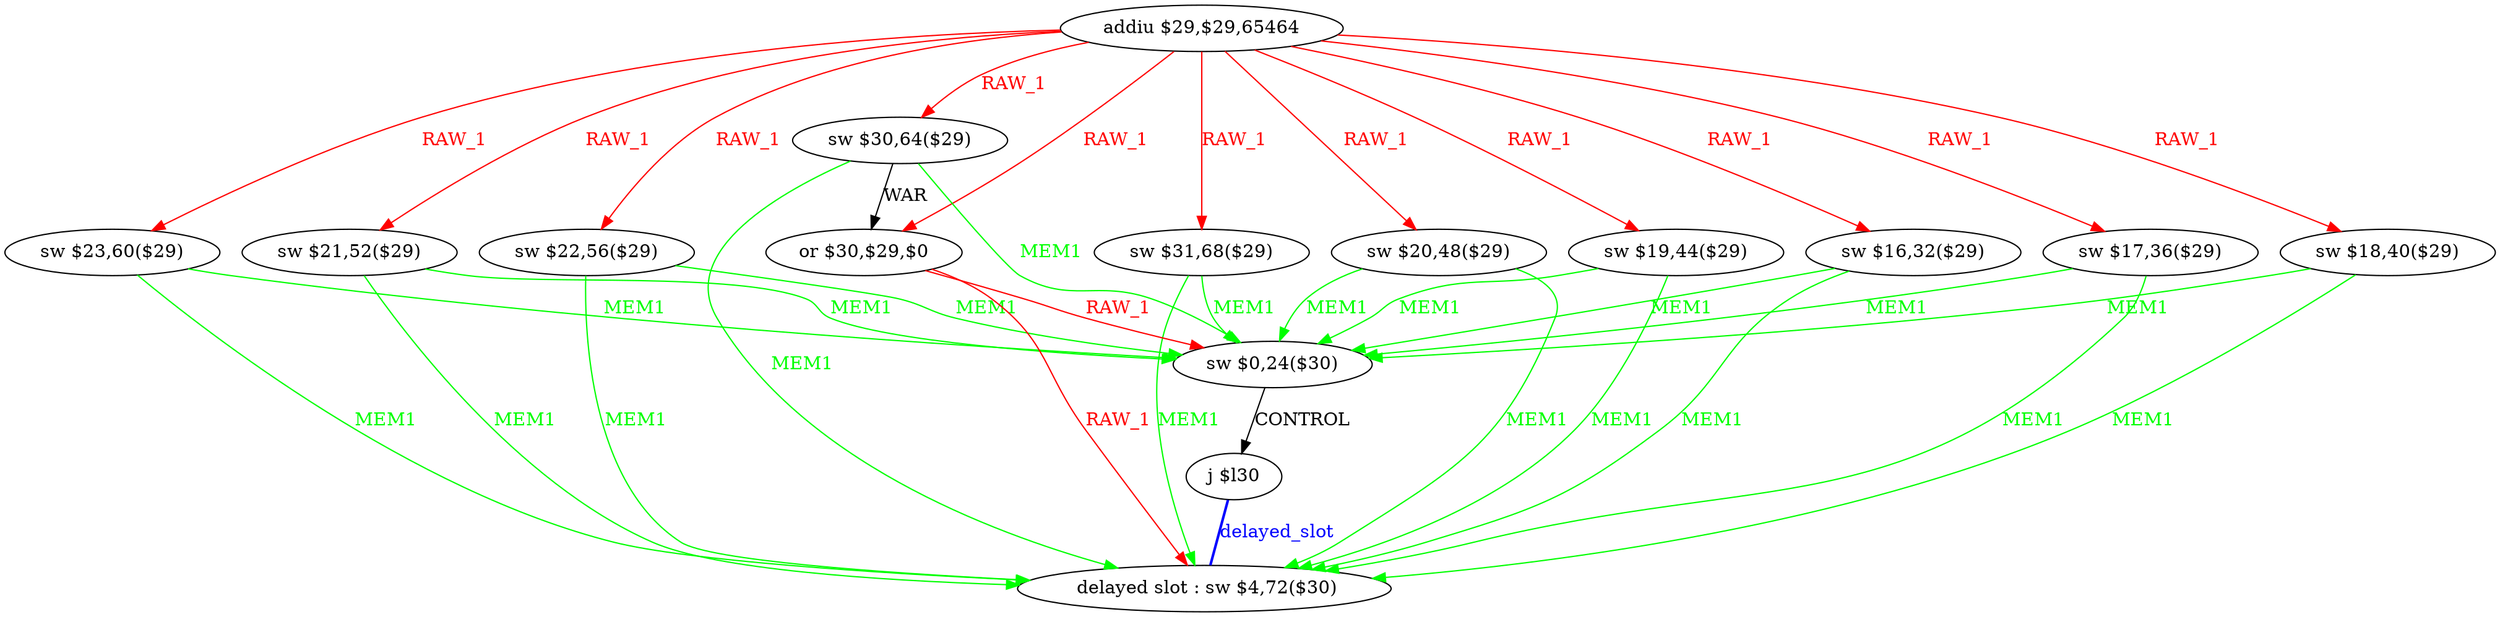 digraph G1 {
node [shape = ellipse];
i14 [label = " delayed slot : sw $4,72($30)"] ;
i13 ->  i14 [style = bold, dir= none, fontcolor = blue, color = blue, label= "delayed_slot"];
i13 [label = "j $l30"] ;
i0 [label = "addiu $29,$29,65464"] ;
i0 ->  i1 [color = red, fontcolor = red, label= "RAW_1"];
i0 ->  i2 [color = red, fontcolor = red, label= "RAW_1"];
i0 ->  i3 [color = red, fontcolor = red, label= "RAW_1"];
i0 ->  i4 [color = red, fontcolor = red, label= "RAW_1"];
i0 ->  i5 [color = red, fontcolor = red, label= "RAW_1"];
i0 ->  i6 [color = red, fontcolor = red, label= "RAW_1"];
i0 ->  i7 [color = red, fontcolor = red, label= "RAW_1"];
i0 ->  i8 [color = red, fontcolor = red, label= "RAW_1"];
i0 ->  i9 [color = red, fontcolor = red, label= "RAW_1"];
i0 ->  i10 [color = red, fontcolor = red, label= "RAW_1"];
i0 ->  i11 [color = red, fontcolor = red, label= "RAW_1"];
i1 [label = "sw $30,64($29)"] ;
i1 ->  i11 [label= "WAR"];
i1 ->  i12 [color = green, fontcolor = green, label= "MEM1"];
i1 ->  i14 [color = green, fontcolor = green, label= "MEM1"];
i11 [label = "or $30,$29,$0"] ;
i11 ->  i12 [color = red, fontcolor = red, label= "RAW_1"];
i11 ->  i14 [color = red, fontcolor = red, label= "RAW_1"];
i12 [label = "sw $0,24($30)"] ;
i12 ->  i13 [label= "CONTROL"];
i2 [label = "sw $31,68($29)"] ;
i2 ->  i12 [color = green, fontcolor = green, label= "MEM1"];
i2 ->  i14 [color = green, fontcolor = green, label= "MEM1"];
i3 [label = "sw $23,60($29)"] ;
i3 ->  i12 [color = green, fontcolor = green, label= "MEM1"];
i3 ->  i14 [color = green, fontcolor = green, label= "MEM1"];
i4 [label = "sw $22,56($29)"] ;
i4 ->  i12 [color = green, fontcolor = green, label= "MEM1"];
i4 ->  i14 [color = green, fontcolor = green, label= "MEM1"];
i5 [label = "sw $21,52($29)"] ;
i5 ->  i12 [color = green, fontcolor = green, label= "MEM1"];
i5 ->  i14 [color = green, fontcolor = green, label= "MEM1"];
i6 [label = "sw $20,48($29)"] ;
i6 ->  i12 [color = green, fontcolor = green, label= "MEM1"];
i6 ->  i14 [color = green, fontcolor = green, label= "MEM1"];
i7 [label = "sw $19,44($29)"] ;
i7 ->  i12 [color = green, fontcolor = green, label= "MEM1"];
i7 ->  i14 [color = green, fontcolor = green, label= "MEM1"];
i8 [label = "sw $18,40($29)"] ;
i8 ->  i12 [color = green, fontcolor = green, label= "MEM1"];
i8 ->  i14 [color = green, fontcolor = green, label= "MEM1"];
i9 [label = "sw $17,36($29)"] ;
i9 ->  i12 [color = green, fontcolor = green, label= "MEM1"];
i9 ->  i14 [color = green, fontcolor = green, label= "MEM1"];
i10 [label = "sw $16,32($29)"] ;
i10 ->  i12 [color = green, fontcolor = green, label= "MEM1"];
i10 ->  i14 [color = green, fontcolor = green, label= "MEM1"];
}
